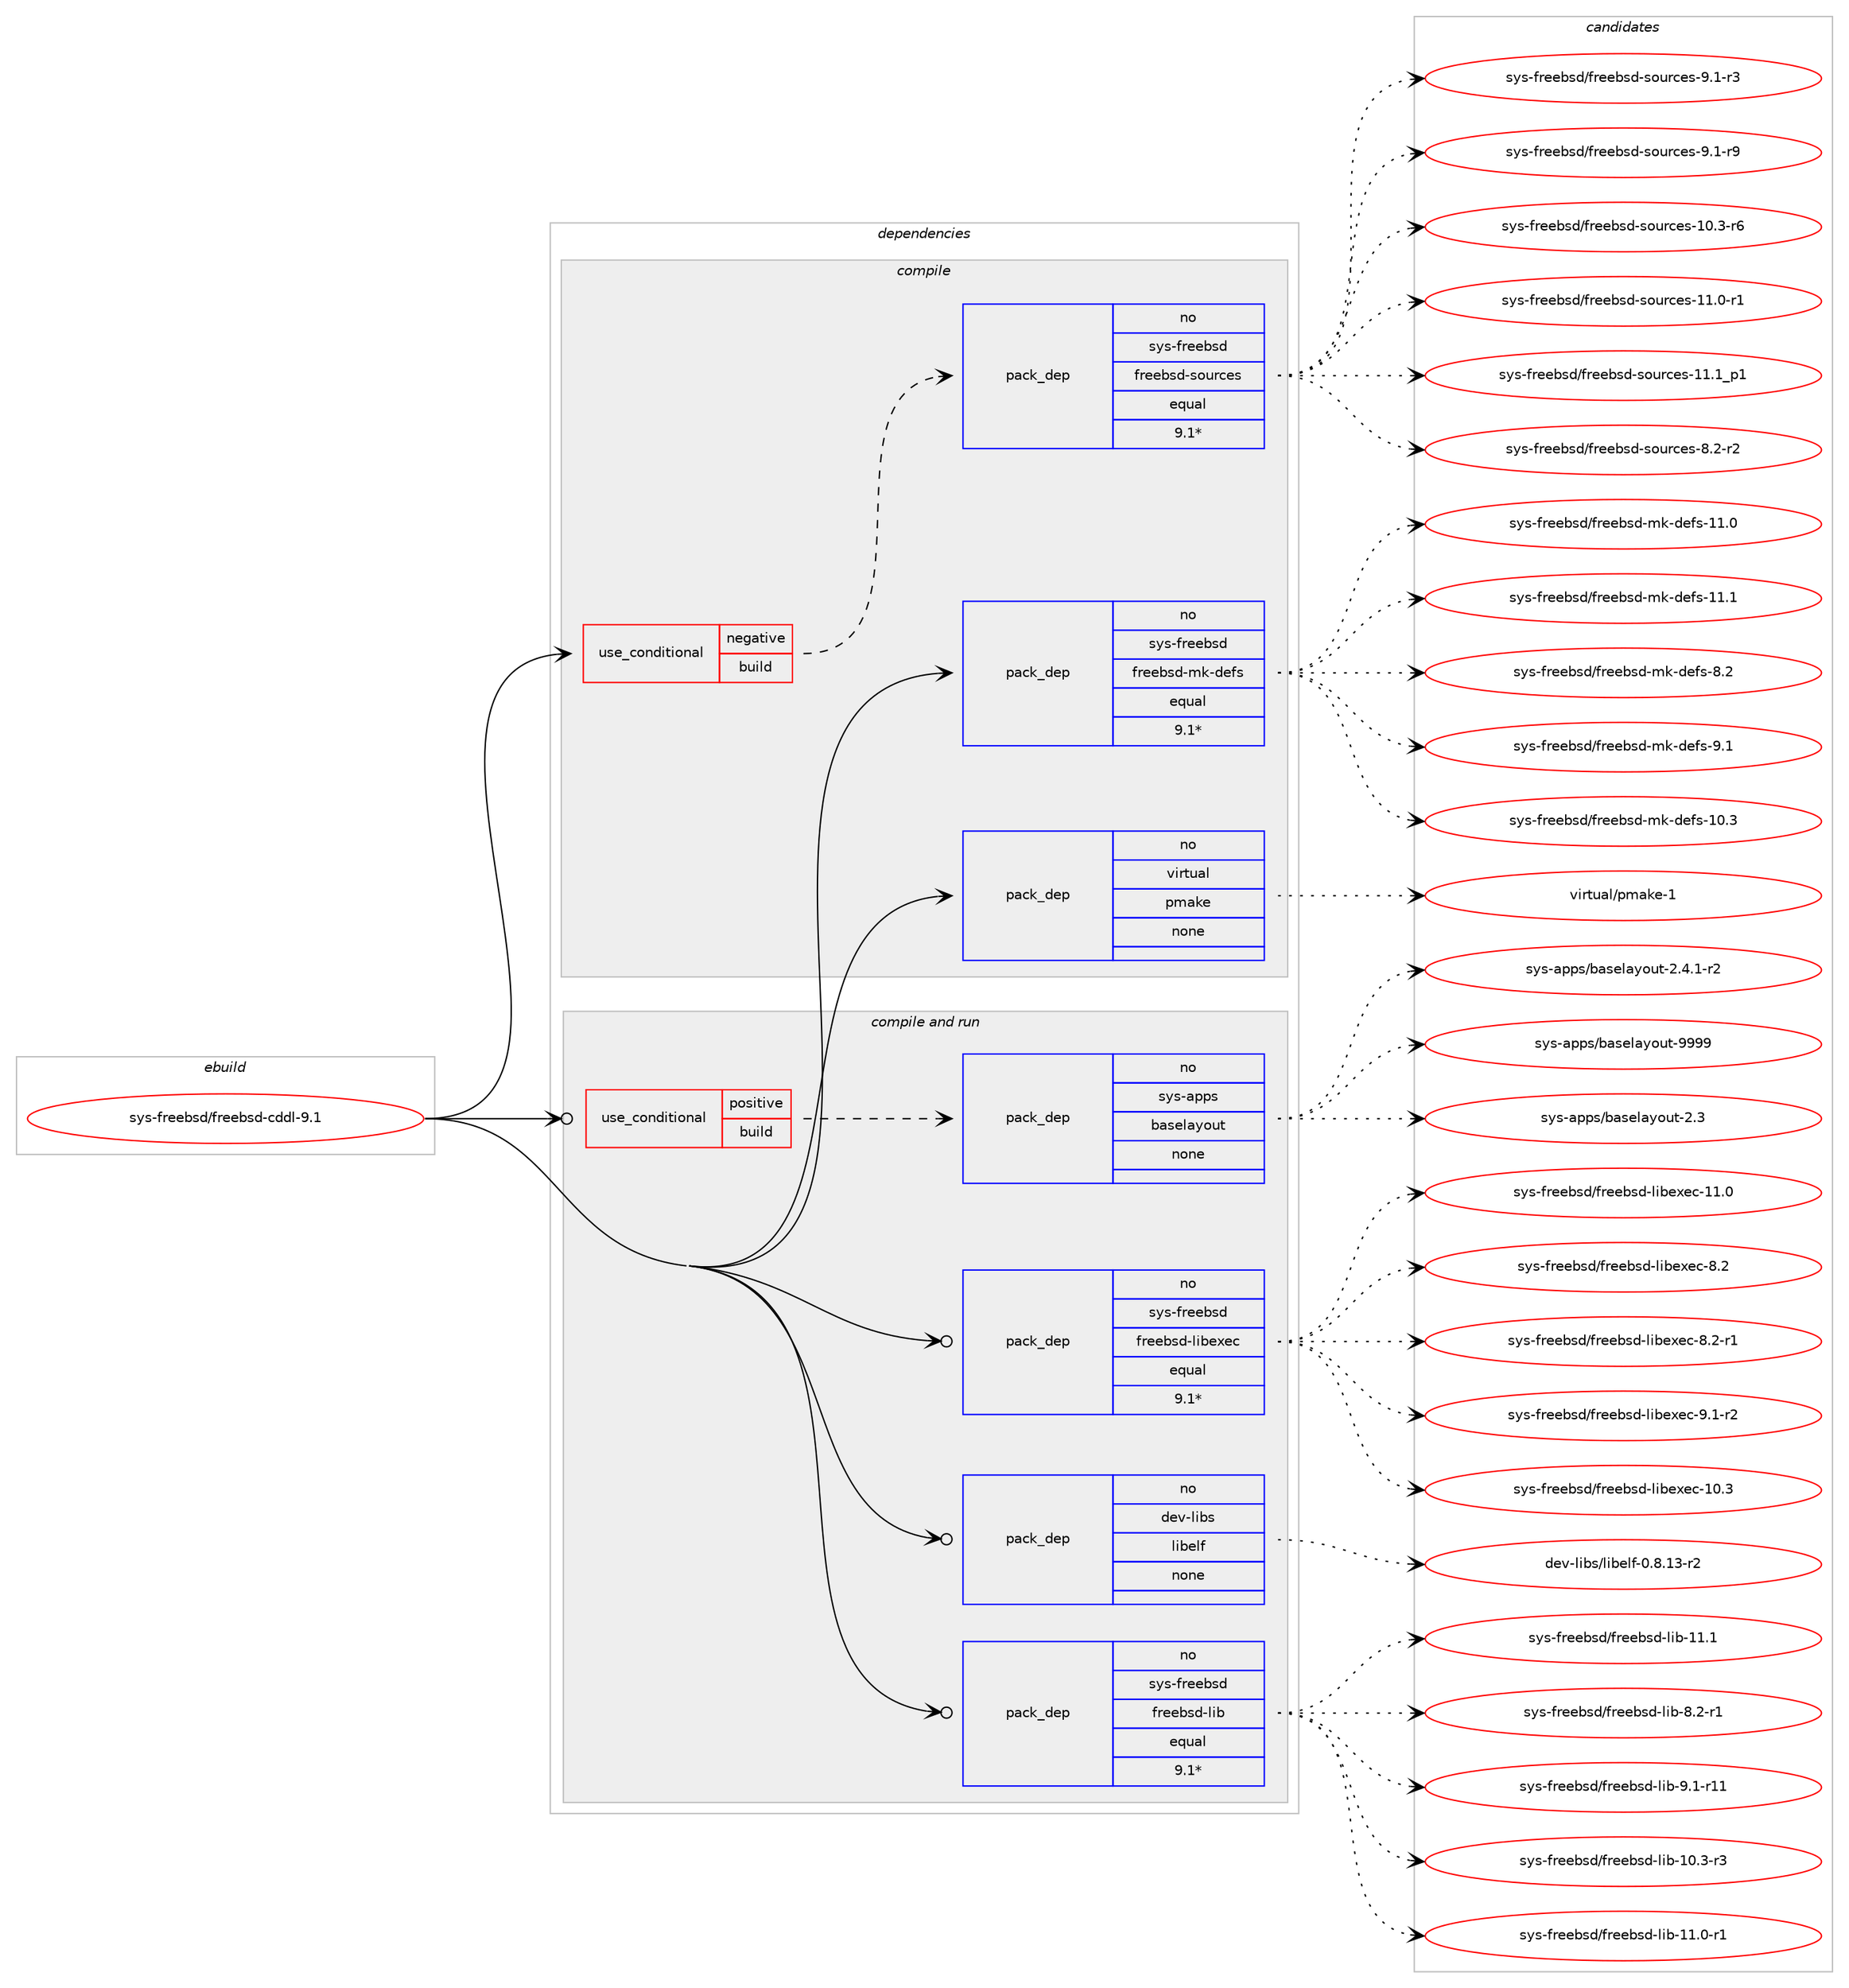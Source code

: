 digraph prolog {

# *************
# Graph options
# *************

newrank=true;
concentrate=true;
compound=true;
graph [rankdir=LR,fontname=Helvetica,fontsize=10,ranksep=1.5];#, ranksep=2.5, nodesep=0.2];
edge  [arrowhead=vee];
node  [fontname=Helvetica,fontsize=10];

# **********
# The ebuild
# **********

subgraph cluster_leftcol {
color=gray;
rank=same;
label=<<i>ebuild</i>>;
id [label="sys-freebsd/freebsd-cddl-9.1", color=red, width=4, href="../sys-freebsd/freebsd-cddl-9.1.svg"];
}

# ****************
# The dependencies
# ****************

subgraph cluster_midcol {
color=gray;
label=<<i>dependencies</i>>;
subgraph cluster_compile {
fillcolor="#eeeeee";
style=filled;
label=<<i>compile</i>>;
subgraph cond116483 {
dependency486200 [label=<<TABLE BORDER="0" CELLBORDER="1" CELLSPACING="0" CELLPADDING="4"><TR><TD ROWSPAN="3" CELLPADDING="10">use_conditional</TD></TR><TR><TD>negative</TD></TR><TR><TD>build</TD></TR></TABLE>>, shape=none, color=red];
subgraph pack361218 {
dependency486201 [label=<<TABLE BORDER="0" CELLBORDER="1" CELLSPACING="0" CELLPADDING="4" WIDTH="220"><TR><TD ROWSPAN="6" CELLPADDING="30">pack_dep</TD></TR><TR><TD WIDTH="110">no</TD></TR><TR><TD>sys-freebsd</TD></TR><TR><TD>freebsd-sources</TD></TR><TR><TD>equal</TD></TR><TR><TD>9.1*</TD></TR></TABLE>>, shape=none, color=blue];
}
dependency486200:e -> dependency486201:w [weight=20,style="dashed",arrowhead="vee"];
}
id:e -> dependency486200:w [weight=20,style="solid",arrowhead="vee"];
subgraph pack361219 {
dependency486202 [label=<<TABLE BORDER="0" CELLBORDER="1" CELLSPACING="0" CELLPADDING="4" WIDTH="220"><TR><TD ROWSPAN="6" CELLPADDING="30">pack_dep</TD></TR><TR><TD WIDTH="110">no</TD></TR><TR><TD>sys-freebsd</TD></TR><TR><TD>freebsd-mk-defs</TD></TR><TR><TD>equal</TD></TR><TR><TD>9.1*</TD></TR></TABLE>>, shape=none, color=blue];
}
id:e -> dependency486202:w [weight=20,style="solid",arrowhead="vee"];
subgraph pack361220 {
dependency486203 [label=<<TABLE BORDER="0" CELLBORDER="1" CELLSPACING="0" CELLPADDING="4" WIDTH="220"><TR><TD ROWSPAN="6" CELLPADDING="30">pack_dep</TD></TR><TR><TD WIDTH="110">no</TD></TR><TR><TD>virtual</TD></TR><TR><TD>pmake</TD></TR><TR><TD>none</TD></TR><TR><TD></TD></TR></TABLE>>, shape=none, color=blue];
}
id:e -> dependency486203:w [weight=20,style="solid",arrowhead="vee"];
}
subgraph cluster_compileandrun {
fillcolor="#eeeeee";
style=filled;
label=<<i>compile and run</i>>;
subgraph cond116484 {
dependency486204 [label=<<TABLE BORDER="0" CELLBORDER="1" CELLSPACING="0" CELLPADDING="4"><TR><TD ROWSPAN="3" CELLPADDING="10">use_conditional</TD></TR><TR><TD>positive</TD></TR><TR><TD>build</TD></TR></TABLE>>, shape=none, color=red];
subgraph pack361221 {
dependency486205 [label=<<TABLE BORDER="0" CELLBORDER="1" CELLSPACING="0" CELLPADDING="4" WIDTH="220"><TR><TD ROWSPAN="6" CELLPADDING="30">pack_dep</TD></TR><TR><TD WIDTH="110">no</TD></TR><TR><TD>sys-apps</TD></TR><TR><TD>baselayout</TD></TR><TR><TD>none</TD></TR><TR><TD></TD></TR></TABLE>>, shape=none, color=blue];
}
dependency486204:e -> dependency486205:w [weight=20,style="dashed",arrowhead="vee"];
}
id:e -> dependency486204:w [weight=20,style="solid",arrowhead="odotvee"];
subgraph pack361222 {
dependency486206 [label=<<TABLE BORDER="0" CELLBORDER="1" CELLSPACING="0" CELLPADDING="4" WIDTH="220"><TR><TD ROWSPAN="6" CELLPADDING="30">pack_dep</TD></TR><TR><TD WIDTH="110">no</TD></TR><TR><TD>dev-libs</TD></TR><TR><TD>libelf</TD></TR><TR><TD>none</TD></TR><TR><TD></TD></TR></TABLE>>, shape=none, color=blue];
}
id:e -> dependency486206:w [weight=20,style="solid",arrowhead="odotvee"];
subgraph pack361223 {
dependency486207 [label=<<TABLE BORDER="0" CELLBORDER="1" CELLSPACING="0" CELLPADDING="4" WIDTH="220"><TR><TD ROWSPAN="6" CELLPADDING="30">pack_dep</TD></TR><TR><TD WIDTH="110">no</TD></TR><TR><TD>sys-freebsd</TD></TR><TR><TD>freebsd-lib</TD></TR><TR><TD>equal</TD></TR><TR><TD>9.1*</TD></TR></TABLE>>, shape=none, color=blue];
}
id:e -> dependency486207:w [weight=20,style="solid",arrowhead="odotvee"];
subgraph pack361224 {
dependency486208 [label=<<TABLE BORDER="0" CELLBORDER="1" CELLSPACING="0" CELLPADDING="4" WIDTH="220"><TR><TD ROWSPAN="6" CELLPADDING="30">pack_dep</TD></TR><TR><TD WIDTH="110">no</TD></TR><TR><TD>sys-freebsd</TD></TR><TR><TD>freebsd-libexec</TD></TR><TR><TD>equal</TD></TR><TR><TD>9.1*</TD></TR></TABLE>>, shape=none, color=blue];
}
id:e -> dependency486208:w [weight=20,style="solid",arrowhead="odotvee"];
}
subgraph cluster_run {
fillcolor="#eeeeee";
style=filled;
label=<<i>run</i>>;
}
}

# **************
# The candidates
# **************

subgraph cluster_choices {
rank=same;
color=gray;
label=<<i>candidates</i>>;

subgraph choice361218 {
color=black;
nodesep=1;
choice11512111545102114101101981151004710211410110198115100451151111171149910111545494846514511454 [label="sys-freebsd/freebsd-sources-10.3-r6", color=red, width=4,href="../sys-freebsd/freebsd-sources-10.3-r6.svg"];
choice11512111545102114101101981151004710211410110198115100451151111171149910111545494946484511449 [label="sys-freebsd/freebsd-sources-11.0-r1", color=red, width=4,href="../sys-freebsd/freebsd-sources-11.0-r1.svg"];
choice11512111545102114101101981151004710211410110198115100451151111171149910111545494946499511249 [label="sys-freebsd/freebsd-sources-11.1_p1", color=red, width=4,href="../sys-freebsd/freebsd-sources-11.1_p1.svg"];
choice115121115451021141011019811510047102114101101981151004511511111711499101115455646504511450 [label="sys-freebsd/freebsd-sources-8.2-r2", color=red, width=4,href="../sys-freebsd/freebsd-sources-8.2-r2.svg"];
choice115121115451021141011019811510047102114101101981151004511511111711499101115455746494511451 [label="sys-freebsd/freebsd-sources-9.1-r3", color=red, width=4,href="../sys-freebsd/freebsd-sources-9.1-r3.svg"];
choice115121115451021141011019811510047102114101101981151004511511111711499101115455746494511457 [label="sys-freebsd/freebsd-sources-9.1-r9", color=red, width=4,href="../sys-freebsd/freebsd-sources-9.1-r9.svg"];
dependency486201:e -> choice11512111545102114101101981151004710211410110198115100451151111171149910111545494846514511454:w [style=dotted,weight="100"];
dependency486201:e -> choice11512111545102114101101981151004710211410110198115100451151111171149910111545494946484511449:w [style=dotted,weight="100"];
dependency486201:e -> choice11512111545102114101101981151004710211410110198115100451151111171149910111545494946499511249:w [style=dotted,weight="100"];
dependency486201:e -> choice115121115451021141011019811510047102114101101981151004511511111711499101115455646504511450:w [style=dotted,weight="100"];
dependency486201:e -> choice115121115451021141011019811510047102114101101981151004511511111711499101115455746494511451:w [style=dotted,weight="100"];
dependency486201:e -> choice115121115451021141011019811510047102114101101981151004511511111711499101115455746494511457:w [style=dotted,weight="100"];
}
subgraph choice361219 {
color=black;
nodesep=1;
choice1151211154510211410110198115100471021141011019811510045109107451001011021154549484651 [label="sys-freebsd/freebsd-mk-defs-10.3", color=red, width=4,href="../sys-freebsd/freebsd-mk-defs-10.3.svg"];
choice1151211154510211410110198115100471021141011019811510045109107451001011021154549494648 [label="sys-freebsd/freebsd-mk-defs-11.0", color=red, width=4,href="../sys-freebsd/freebsd-mk-defs-11.0.svg"];
choice1151211154510211410110198115100471021141011019811510045109107451001011021154549494649 [label="sys-freebsd/freebsd-mk-defs-11.1", color=red, width=4,href="../sys-freebsd/freebsd-mk-defs-11.1.svg"];
choice11512111545102114101101981151004710211410110198115100451091074510010110211545564650 [label="sys-freebsd/freebsd-mk-defs-8.2", color=red, width=4,href="../sys-freebsd/freebsd-mk-defs-8.2.svg"];
choice11512111545102114101101981151004710211410110198115100451091074510010110211545574649 [label="sys-freebsd/freebsd-mk-defs-9.1", color=red, width=4,href="../sys-freebsd/freebsd-mk-defs-9.1.svg"];
dependency486202:e -> choice1151211154510211410110198115100471021141011019811510045109107451001011021154549484651:w [style=dotted,weight="100"];
dependency486202:e -> choice1151211154510211410110198115100471021141011019811510045109107451001011021154549494648:w [style=dotted,weight="100"];
dependency486202:e -> choice1151211154510211410110198115100471021141011019811510045109107451001011021154549494649:w [style=dotted,weight="100"];
dependency486202:e -> choice11512111545102114101101981151004710211410110198115100451091074510010110211545564650:w [style=dotted,weight="100"];
dependency486202:e -> choice11512111545102114101101981151004710211410110198115100451091074510010110211545574649:w [style=dotted,weight="100"];
}
subgraph choice361220 {
color=black;
nodesep=1;
choice1181051141161179710847112109971071014549 [label="virtual/pmake-1", color=red, width=4,href="../virtual/pmake-1.svg"];
dependency486203:e -> choice1181051141161179710847112109971071014549:w [style=dotted,weight="100"];
}
subgraph choice361221 {
color=black;
nodesep=1;
choice11512111545971121121154798971151011089712111111711645504651 [label="sys-apps/baselayout-2.3", color=red, width=4,href="../sys-apps/baselayout-2.3.svg"];
choice1151211154597112112115479897115101108971211111171164550465246494511450 [label="sys-apps/baselayout-2.4.1-r2", color=red, width=4,href="../sys-apps/baselayout-2.4.1-r2.svg"];
choice1151211154597112112115479897115101108971211111171164557575757 [label="sys-apps/baselayout-9999", color=red, width=4,href="../sys-apps/baselayout-9999.svg"];
dependency486205:e -> choice11512111545971121121154798971151011089712111111711645504651:w [style=dotted,weight="100"];
dependency486205:e -> choice1151211154597112112115479897115101108971211111171164550465246494511450:w [style=dotted,weight="100"];
dependency486205:e -> choice1151211154597112112115479897115101108971211111171164557575757:w [style=dotted,weight="100"];
}
subgraph choice361222 {
color=black;
nodesep=1;
choice10010111845108105981154710810598101108102454846564649514511450 [label="dev-libs/libelf-0.8.13-r2", color=red, width=4,href="../dev-libs/libelf-0.8.13-r2.svg"];
dependency486206:e -> choice10010111845108105981154710810598101108102454846564649514511450:w [style=dotted,weight="100"];
}
subgraph choice361223 {
color=black;
nodesep=1;
choice11512111545102114101101981151004710211410110198115100451081059845494846514511451 [label="sys-freebsd/freebsd-lib-10.3-r3", color=red, width=4,href="../sys-freebsd/freebsd-lib-10.3-r3.svg"];
choice11512111545102114101101981151004710211410110198115100451081059845494946484511449 [label="sys-freebsd/freebsd-lib-11.0-r1", color=red, width=4,href="../sys-freebsd/freebsd-lib-11.0-r1.svg"];
choice1151211154510211410110198115100471021141011019811510045108105984549494649 [label="sys-freebsd/freebsd-lib-11.1", color=red, width=4,href="../sys-freebsd/freebsd-lib-11.1.svg"];
choice115121115451021141011019811510047102114101101981151004510810598455646504511449 [label="sys-freebsd/freebsd-lib-8.2-r1", color=red, width=4,href="../sys-freebsd/freebsd-lib-8.2-r1.svg"];
choice11512111545102114101101981151004710211410110198115100451081059845574649451144949 [label="sys-freebsd/freebsd-lib-9.1-r11", color=red, width=4,href="../sys-freebsd/freebsd-lib-9.1-r11.svg"];
dependency486207:e -> choice11512111545102114101101981151004710211410110198115100451081059845494846514511451:w [style=dotted,weight="100"];
dependency486207:e -> choice11512111545102114101101981151004710211410110198115100451081059845494946484511449:w [style=dotted,weight="100"];
dependency486207:e -> choice1151211154510211410110198115100471021141011019811510045108105984549494649:w [style=dotted,weight="100"];
dependency486207:e -> choice115121115451021141011019811510047102114101101981151004510810598455646504511449:w [style=dotted,weight="100"];
dependency486207:e -> choice11512111545102114101101981151004710211410110198115100451081059845574649451144949:w [style=dotted,weight="100"];
}
subgraph choice361224 {
color=black;
nodesep=1;
choice115121115451021141011019811510047102114101101981151004510810598101120101994549484651 [label="sys-freebsd/freebsd-libexec-10.3", color=red, width=4,href="../sys-freebsd/freebsd-libexec-10.3.svg"];
choice115121115451021141011019811510047102114101101981151004510810598101120101994549494648 [label="sys-freebsd/freebsd-libexec-11.0", color=red, width=4,href="../sys-freebsd/freebsd-libexec-11.0.svg"];
choice1151211154510211410110198115100471021141011019811510045108105981011201019945564650 [label="sys-freebsd/freebsd-libexec-8.2", color=red, width=4,href="../sys-freebsd/freebsd-libexec-8.2.svg"];
choice11512111545102114101101981151004710211410110198115100451081059810112010199455646504511449 [label="sys-freebsd/freebsd-libexec-8.2-r1", color=red, width=4,href="../sys-freebsd/freebsd-libexec-8.2-r1.svg"];
choice11512111545102114101101981151004710211410110198115100451081059810112010199455746494511450 [label="sys-freebsd/freebsd-libexec-9.1-r2", color=red, width=4,href="../sys-freebsd/freebsd-libexec-9.1-r2.svg"];
dependency486208:e -> choice115121115451021141011019811510047102114101101981151004510810598101120101994549484651:w [style=dotted,weight="100"];
dependency486208:e -> choice115121115451021141011019811510047102114101101981151004510810598101120101994549494648:w [style=dotted,weight="100"];
dependency486208:e -> choice1151211154510211410110198115100471021141011019811510045108105981011201019945564650:w [style=dotted,weight="100"];
dependency486208:e -> choice11512111545102114101101981151004710211410110198115100451081059810112010199455646504511449:w [style=dotted,weight="100"];
dependency486208:e -> choice11512111545102114101101981151004710211410110198115100451081059810112010199455746494511450:w [style=dotted,weight="100"];
}
}

}

